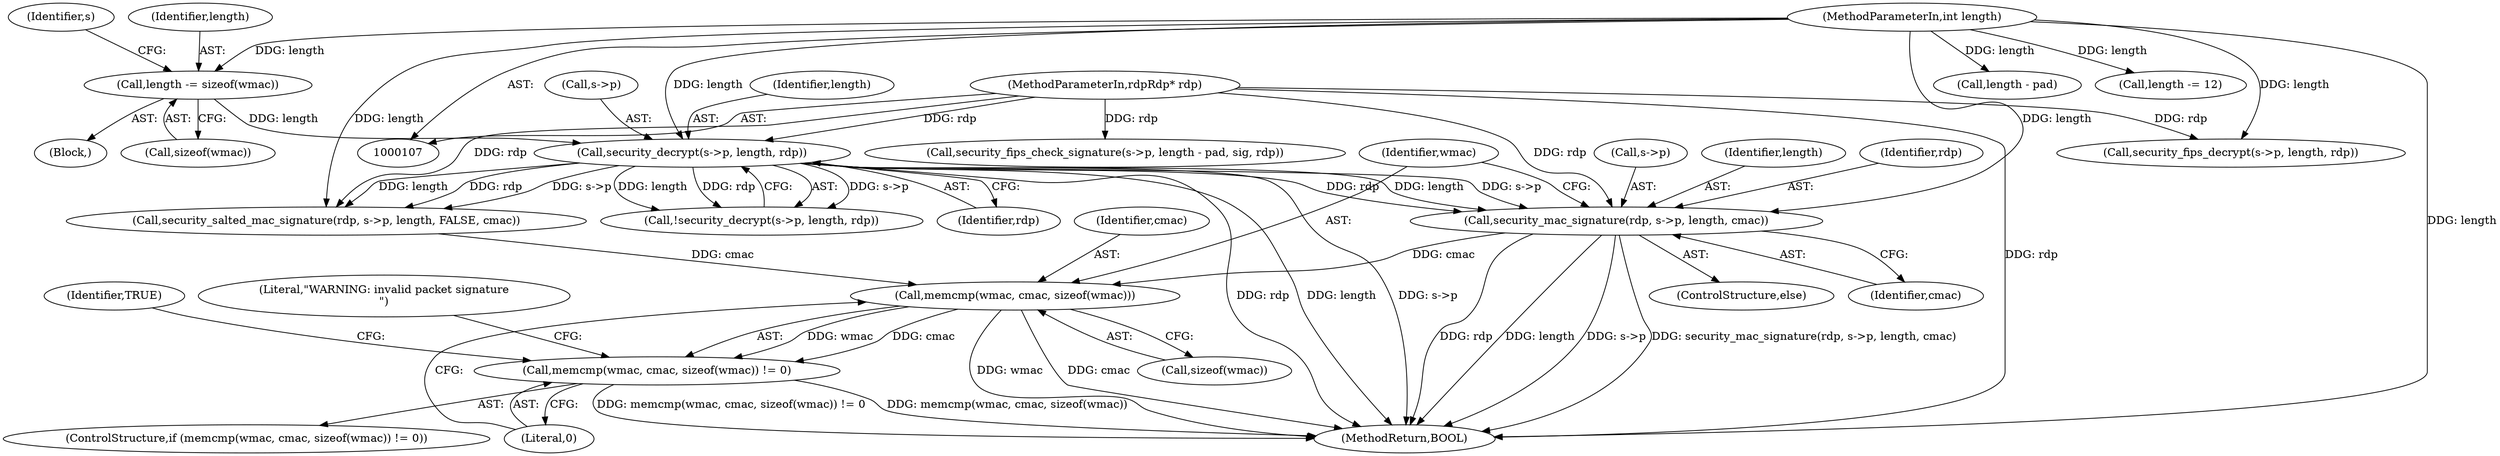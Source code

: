 digraph "0_FreeRDP_7d58aac24fe20ffaad7bd9b40c9ddf457c1b06e7@pointer" {
"1000230" [label="(Call,security_mac_signature(rdp, s->p, length, cmac))"];
"1000209" [label="(Call,security_decrypt(s->p, length, rdp))"];
"1000203" [label="(Call,length -= sizeof(wmac))"];
"1000110" [label="(MethodParameterIn,int length)"];
"1000108" [label="(MethodParameterIn,rdpRdp* rdp)"];
"1000239" [label="(Call,memcmp(wmac, cmac, sizeof(wmac)))"];
"1000238" [label="(Call,memcmp(wmac, cmac, sizeof(wmac)) != 0)"];
"1000205" [label="(Call,sizeof(wmac))"];
"1000110" [label="(MethodParameterIn,int length)"];
"1000112" [label="(Block,)"];
"1000208" [label="(Call,!security_decrypt(s->p, length, rdp))"];
"1000229" [label="(ControlStructure,else)"];
"1000249" [label="(Identifier,TRUE)"];
"1000203" [label="(Call,length -= sizeof(wmac))"];
"1000236" [label="(Identifier,cmac)"];
"1000211" [label="(Identifier,s)"];
"1000174" [label="(Call,length - pad)"];
"1000108" [label="(MethodParameterIn,rdpRdp* rdp)"];
"1000170" [label="(Call,security_fips_check_signature(s->p, length - pad, sig, rdp))"];
"1000152" [label="(Call,length -= 12)"];
"1000237" [label="(ControlStructure,if (memcmp(wmac, cmac, sizeof(wmac)) != 0))"];
"1000241" [label="(Identifier,cmac)"];
"1000239" [label="(Call,memcmp(wmac, cmac, sizeof(wmac)))"];
"1000209" [label="(Call,security_decrypt(s->p, length, rdp))"];
"1000235" [label="(Identifier,length)"];
"1000213" [label="(Identifier,length)"];
"1000240" [label="(Identifier,wmac)"];
"1000244" [label="(Literal,0)"];
"1000204" [label="(Identifier,length)"];
"1000242" [label="(Call,sizeof(wmac))"];
"1000250" [label="(MethodReturn,BOOL)"];
"1000232" [label="(Call,s->p)"];
"1000238" [label="(Call,memcmp(wmac, cmac, sizeof(wmac)) != 0)"];
"1000221" [label="(Call,security_salted_mac_signature(rdp, s->p, length, FALSE, cmac))"];
"1000231" [label="(Identifier,rdp)"];
"1000230" [label="(Call,security_mac_signature(rdp, s->p, length, cmac))"];
"1000247" [label="(Literal,\"WARNING: invalid packet signature\n\")"];
"1000210" [label="(Call,s->p)"];
"1000214" [label="(Identifier,rdp)"];
"1000157" [label="(Call,security_fips_decrypt(s->p, length, rdp))"];
"1000230" -> "1000229"  [label="AST: "];
"1000230" -> "1000236"  [label="CFG: "];
"1000231" -> "1000230"  [label="AST: "];
"1000232" -> "1000230"  [label="AST: "];
"1000235" -> "1000230"  [label="AST: "];
"1000236" -> "1000230"  [label="AST: "];
"1000240" -> "1000230"  [label="CFG: "];
"1000230" -> "1000250"  [label="DDG: rdp"];
"1000230" -> "1000250"  [label="DDG: length"];
"1000230" -> "1000250"  [label="DDG: s->p"];
"1000230" -> "1000250"  [label="DDG: security_mac_signature(rdp, s->p, length, cmac)"];
"1000209" -> "1000230"  [label="DDG: rdp"];
"1000209" -> "1000230"  [label="DDG: s->p"];
"1000209" -> "1000230"  [label="DDG: length"];
"1000108" -> "1000230"  [label="DDG: rdp"];
"1000110" -> "1000230"  [label="DDG: length"];
"1000230" -> "1000239"  [label="DDG: cmac"];
"1000209" -> "1000208"  [label="AST: "];
"1000209" -> "1000214"  [label="CFG: "];
"1000210" -> "1000209"  [label="AST: "];
"1000213" -> "1000209"  [label="AST: "];
"1000214" -> "1000209"  [label="AST: "];
"1000208" -> "1000209"  [label="CFG: "];
"1000209" -> "1000250"  [label="DDG: s->p"];
"1000209" -> "1000250"  [label="DDG: rdp"];
"1000209" -> "1000250"  [label="DDG: length"];
"1000209" -> "1000208"  [label="DDG: s->p"];
"1000209" -> "1000208"  [label="DDG: length"];
"1000209" -> "1000208"  [label="DDG: rdp"];
"1000203" -> "1000209"  [label="DDG: length"];
"1000110" -> "1000209"  [label="DDG: length"];
"1000108" -> "1000209"  [label="DDG: rdp"];
"1000209" -> "1000221"  [label="DDG: rdp"];
"1000209" -> "1000221"  [label="DDG: s->p"];
"1000209" -> "1000221"  [label="DDG: length"];
"1000203" -> "1000112"  [label="AST: "];
"1000203" -> "1000205"  [label="CFG: "];
"1000204" -> "1000203"  [label="AST: "];
"1000205" -> "1000203"  [label="AST: "];
"1000211" -> "1000203"  [label="CFG: "];
"1000110" -> "1000203"  [label="DDG: length"];
"1000110" -> "1000107"  [label="AST: "];
"1000110" -> "1000250"  [label="DDG: length"];
"1000110" -> "1000152"  [label="DDG: length"];
"1000110" -> "1000157"  [label="DDG: length"];
"1000110" -> "1000174"  [label="DDG: length"];
"1000110" -> "1000221"  [label="DDG: length"];
"1000108" -> "1000107"  [label="AST: "];
"1000108" -> "1000250"  [label="DDG: rdp"];
"1000108" -> "1000157"  [label="DDG: rdp"];
"1000108" -> "1000170"  [label="DDG: rdp"];
"1000108" -> "1000221"  [label="DDG: rdp"];
"1000239" -> "1000238"  [label="AST: "];
"1000239" -> "1000242"  [label="CFG: "];
"1000240" -> "1000239"  [label="AST: "];
"1000241" -> "1000239"  [label="AST: "];
"1000242" -> "1000239"  [label="AST: "];
"1000244" -> "1000239"  [label="CFG: "];
"1000239" -> "1000250"  [label="DDG: wmac"];
"1000239" -> "1000250"  [label="DDG: cmac"];
"1000239" -> "1000238"  [label="DDG: wmac"];
"1000239" -> "1000238"  [label="DDG: cmac"];
"1000221" -> "1000239"  [label="DDG: cmac"];
"1000238" -> "1000237"  [label="AST: "];
"1000238" -> "1000244"  [label="CFG: "];
"1000244" -> "1000238"  [label="AST: "];
"1000247" -> "1000238"  [label="CFG: "];
"1000249" -> "1000238"  [label="CFG: "];
"1000238" -> "1000250"  [label="DDG: memcmp(wmac, cmac, sizeof(wmac))"];
"1000238" -> "1000250"  [label="DDG: memcmp(wmac, cmac, sizeof(wmac)) != 0"];
}

